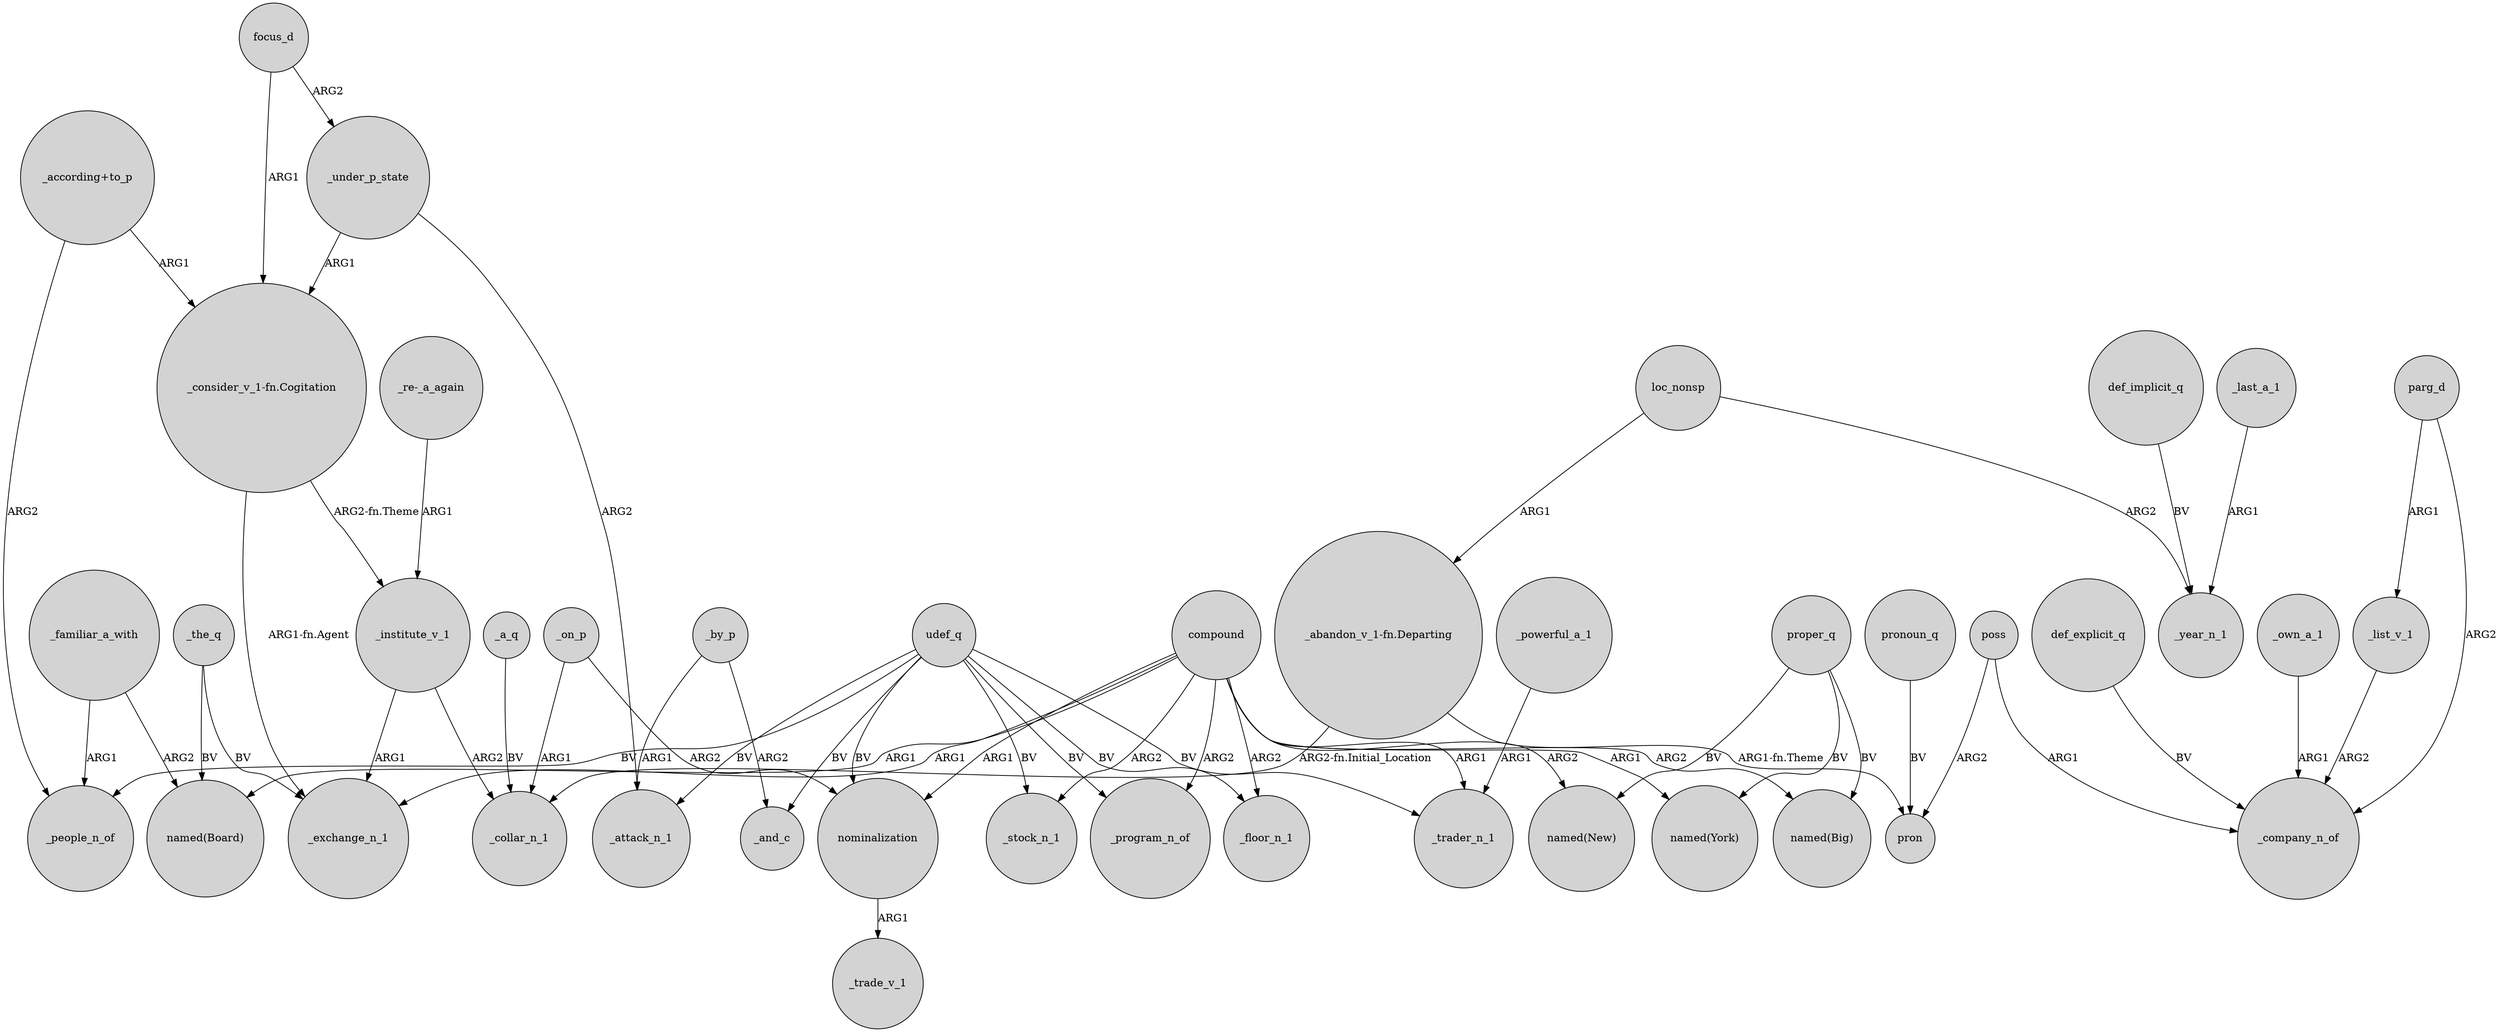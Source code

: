 digraph {
	node [shape=circle style=filled]
	compound -> _program_n_of [label=ARG2]
	"_according+to_p" -> "_consider_v_1-fn.Cogitation" [label=ARG1]
	_the_q -> "named(Board)" [label=BV]
	compound -> "named(New)" [label=ARG2]
	_on_p -> _collar_n_1 [label=ARG1]
	poss -> pron [label=ARG2]
	def_implicit_q -> _year_n_1 [label=BV]
	loc_nonsp -> "_abandon_v_1-fn.Departing" [label=ARG1]
	udef_q -> _trader_n_1 [label=BV]
	proper_q -> "named(New)" [label=BV]
	_familiar_a_with -> _people_n_of [label=ARG1]
	_own_a_1 -> _company_n_of [label=ARG1]
	compound -> _floor_n_1 [label=ARG2]
	_on_p -> nominalization [label=ARG2]
	_under_p_state -> _attack_n_1 [label=ARG2]
	focus_d -> "_consider_v_1-fn.Cogitation" [label=ARG1]
	_a_q -> _collar_n_1 [label=BV]
	_familiar_a_with -> "named(Board)" [label=ARG2]
	parg_d -> _list_v_1 [label=ARG1]
	udef_q -> _program_n_of [label=BV]
	_by_p -> _attack_n_1 [label=ARG1]
	nominalization -> _trade_v_1 [label=ARG1]
	compound -> _trader_n_1 [label=ARG1]
	compound -> _stock_n_1 [label=ARG2]
	def_explicit_q -> _company_n_of [label=BV]
	"_consider_v_1-fn.Cogitation" -> _exchange_n_1 [label="ARG1-fn.Agent"]
	_by_p -> _and_c [label=ARG2]
	pronoun_q -> pron [label=BV]
	"_consider_v_1-fn.Cogitation" -> _institute_v_1 [label="ARG2-fn.Theme"]
	udef_q -> _people_n_of [label=BV]
	compound -> "named(Board)" [label=ARG1]
	udef_q -> _stock_n_1 [label=BV]
	compound -> "named(York)" [label=ARG1]
	compound -> _exchange_n_1 [label=ARG1]
	_list_v_1 -> _company_n_of [label=ARG2]
	parg_d -> _company_n_of [label=ARG2]
	loc_nonsp -> _year_n_1 [label=ARG2]
	"_abandon_v_1-fn.Departing" -> _collar_n_1 [label="ARG2-fn.Initial_Location"]
	_last_a_1 -> _year_n_1 [label=ARG1]
	udef_q -> _floor_n_1 [label=BV]
	udef_q -> nominalization [label=BV]
	_institute_v_1 -> _collar_n_1 [label=ARG2]
	"_abandon_v_1-fn.Departing" -> pron [label="ARG1-fn.Theme"]
	"_re-_a_again" -> _institute_v_1 [label=ARG1]
	poss -> _company_n_of [label=ARG1]
	udef_q -> _attack_n_1 [label=BV]
	_powerful_a_1 -> _trader_n_1 [label=ARG1]
	_under_p_state -> "_consider_v_1-fn.Cogitation" [label=ARG1]
	proper_q -> "named(York)" [label=BV]
	udef_q -> _and_c [label=BV]
	"_according+to_p" -> _people_n_of [label=ARG2]
	compound -> "named(Big)" [label=ARG2]
	compound -> nominalization [label=ARG1]
	focus_d -> _under_p_state [label=ARG2]
	_institute_v_1 -> _exchange_n_1 [label=ARG1]
	_the_q -> _exchange_n_1 [label=BV]
	proper_q -> "named(Big)" [label=BV]
}
